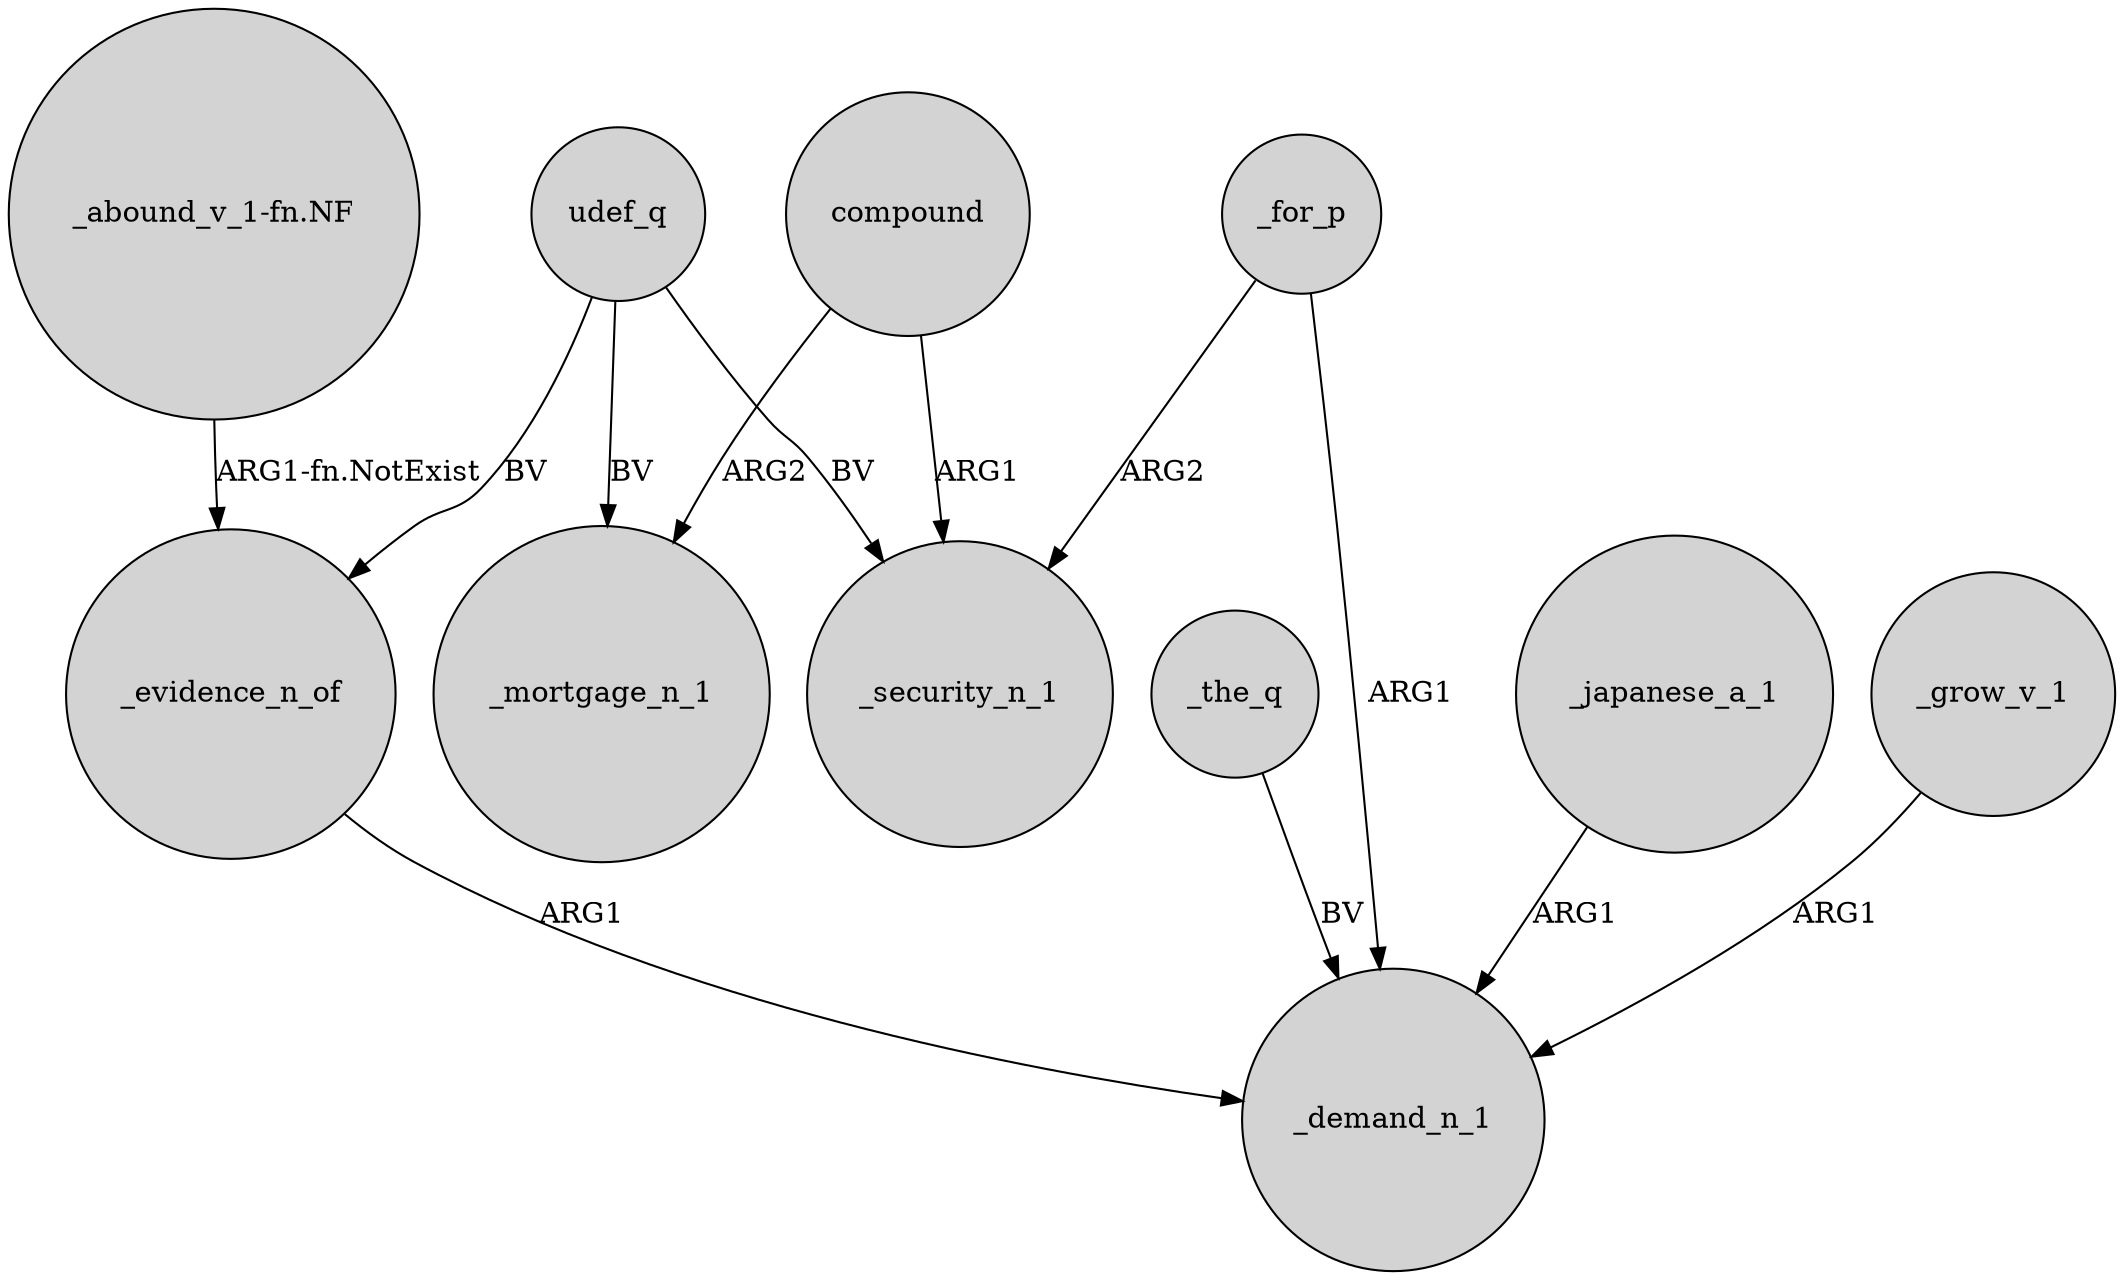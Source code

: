 digraph {
	node [shape=circle style=filled]
	compound -> _mortgage_n_1 [label=ARG2]
	_the_q -> _demand_n_1 [label=BV]
	udef_q -> _evidence_n_of [label=BV]
	_for_p -> _demand_n_1 [label=ARG1]
	_for_p -> _security_n_1 [label=ARG2]
	udef_q -> _mortgage_n_1 [label=BV]
	compound -> _security_n_1 [label=ARG1]
	_japanese_a_1 -> _demand_n_1 [label=ARG1]
	_grow_v_1 -> _demand_n_1 [label=ARG1]
	_evidence_n_of -> _demand_n_1 [label=ARG1]
	"_abound_v_1-fn.NF" -> _evidence_n_of [label="ARG1-fn.NotExist"]
	udef_q -> _security_n_1 [label=BV]
}
